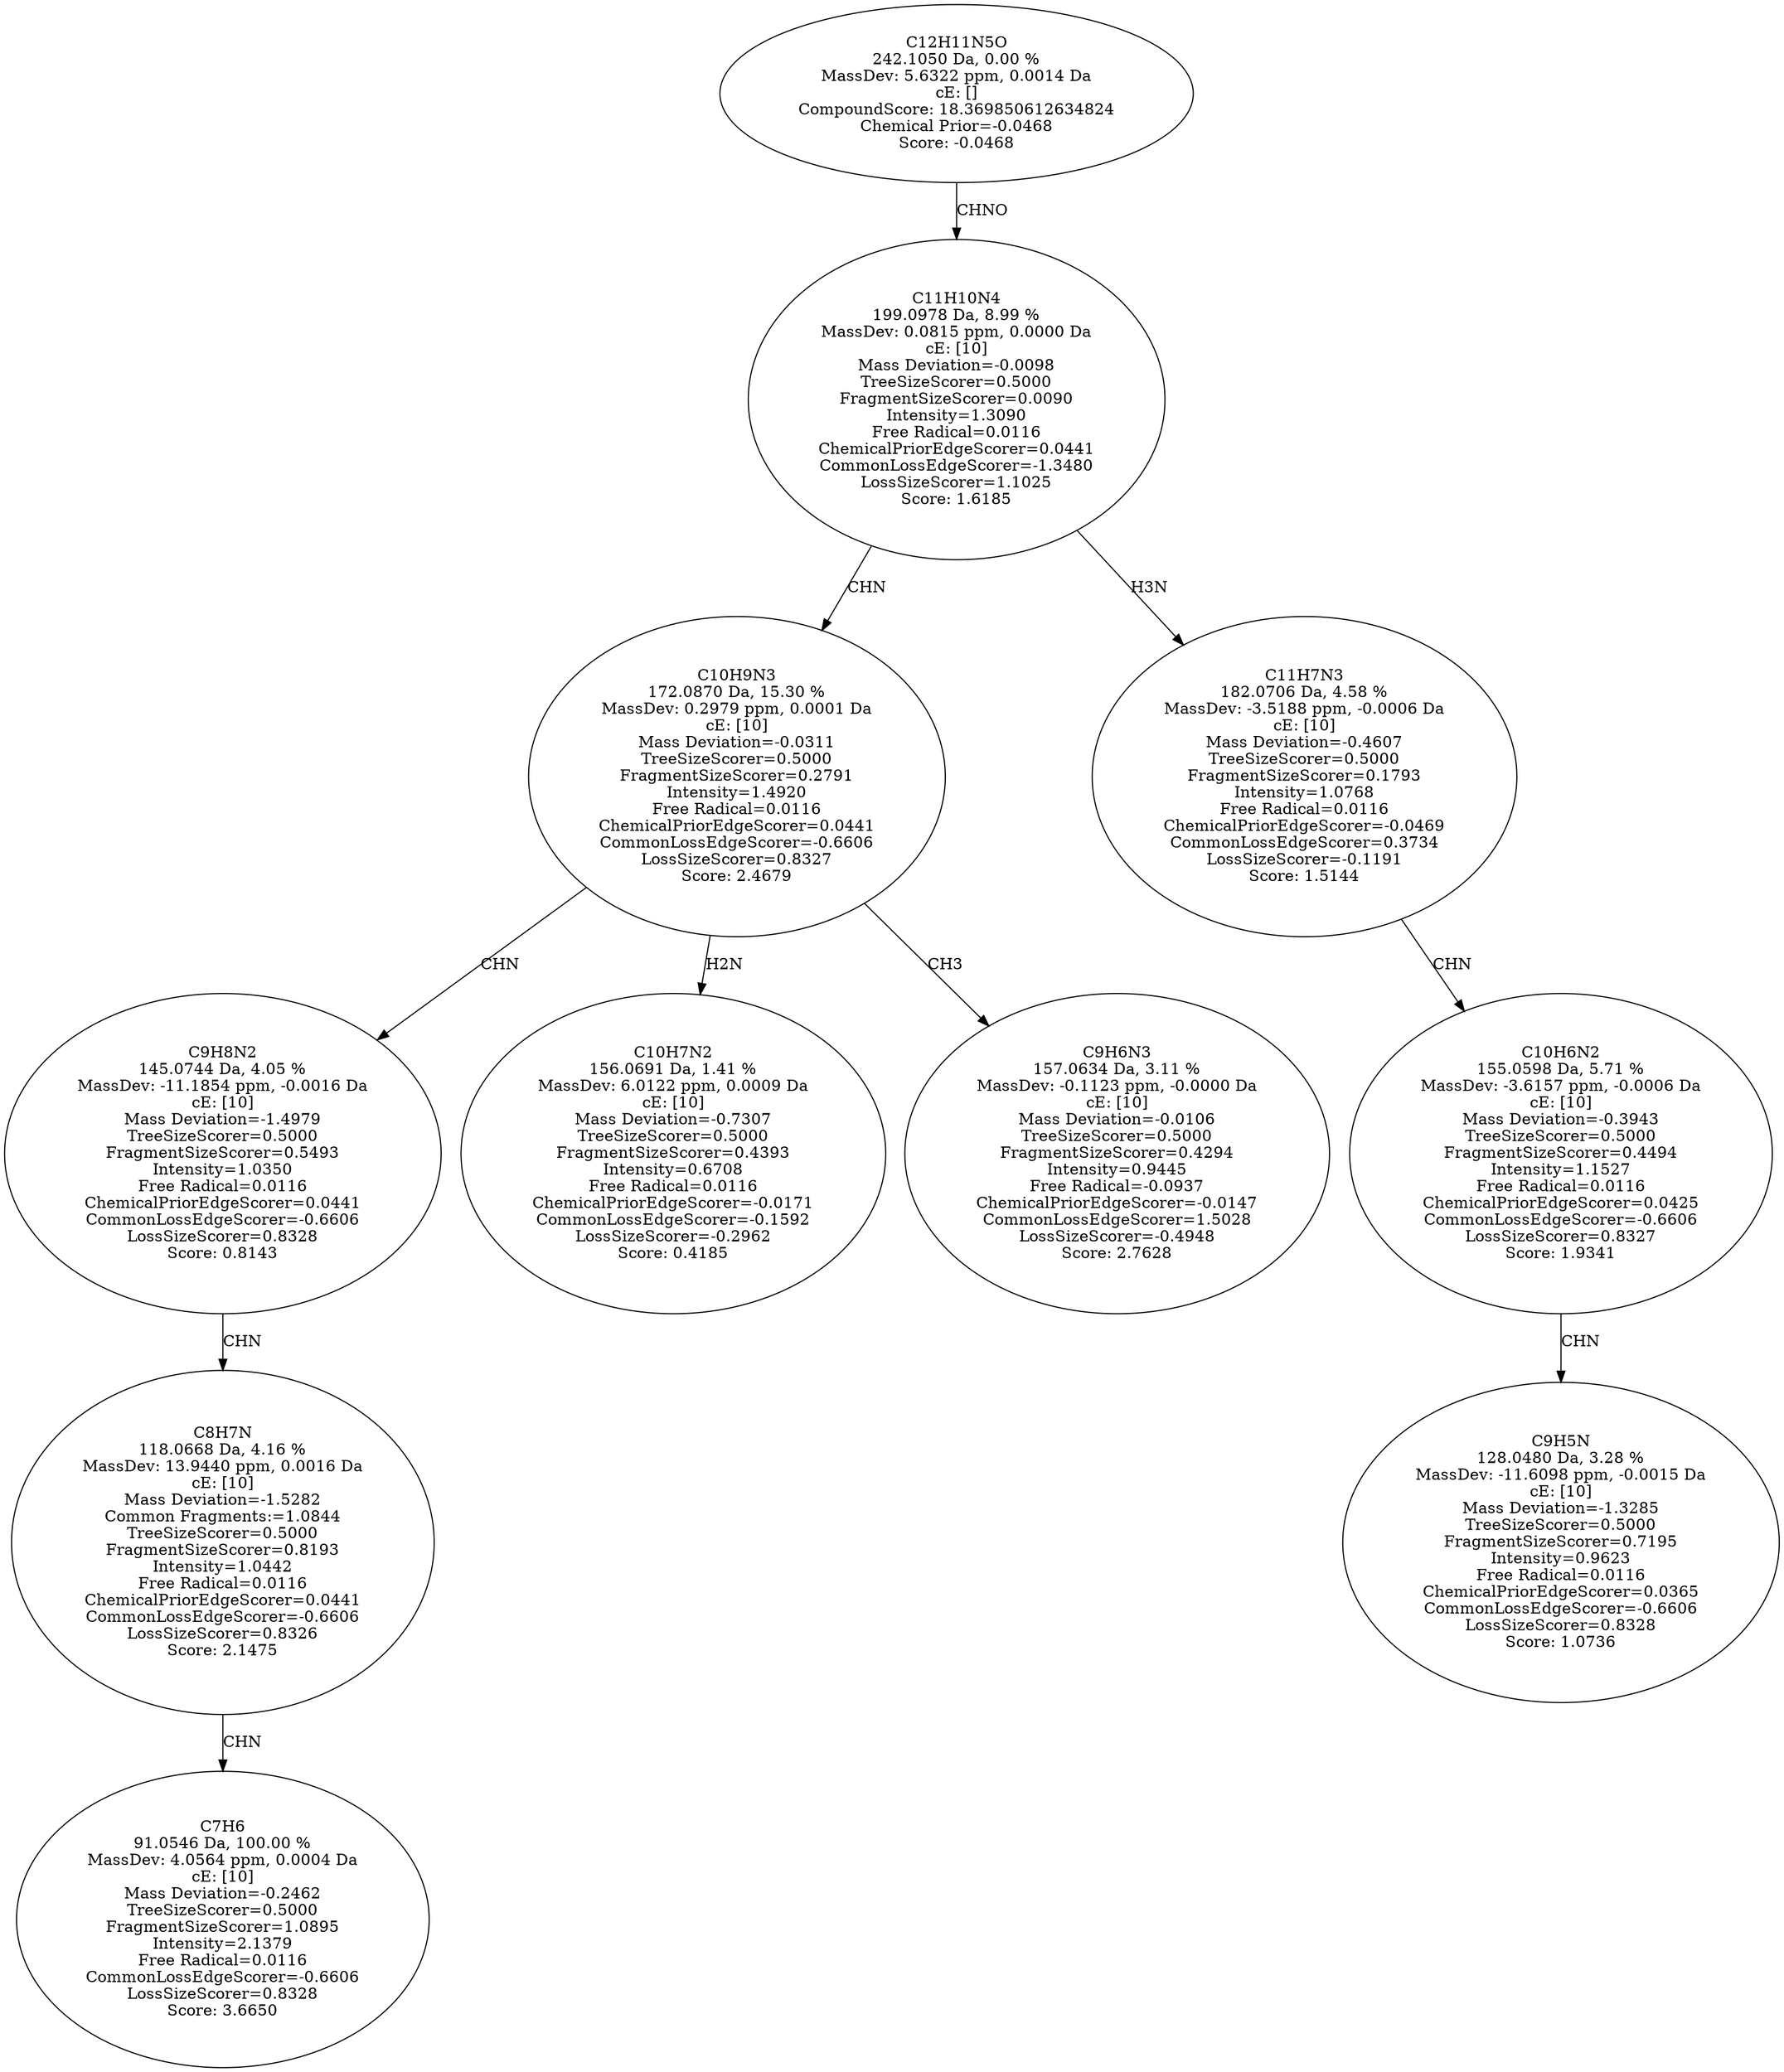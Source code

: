 strict digraph {
v1 [label="C7H6\n91.0546 Da, 100.00 %\nMassDev: 4.0564 ppm, 0.0004 Da\ncE: [10]\nMass Deviation=-0.2462\nTreeSizeScorer=0.5000\nFragmentSizeScorer=1.0895\nIntensity=2.1379\nFree Radical=0.0116\nCommonLossEdgeScorer=-0.6606\nLossSizeScorer=0.8328\nScore: 3.6650"];
v2 [label="C8H7N\n118.0668 Da, 4.16 %\nMassDev: 13.9440 ppm, 0.0016 Da\ncE: [10]\nMass Deviation=-1.5282\nCommon Fragments:=1.0844\nTreeSizeScorer=0.5000\nFragmentSizeScorer=0.8193\nIntensity=1.0442\nFree Radical=0.0116\nChemicalPriorEdgeScorer=0.0441\nCommonLossEdgeScorer=-0.6606\nLossSizeScorer=0.8326\nScore: 2.1475"];
v3 [label="C9H8N2\n145.0744 Da, 4.05 %\nMassDev: -11.1854 ppm, -0.0016 Da\ncE: [10]\nMass Deviation=-1.4979\nTreeSizeScorer=0.5000\nFragmentSizeScorer=0.5493\nIntensity=1.0350\nFree Radical=0.0116\nChemicalPriorEdgeScorer=0.0441\nCommonLossEdgeScorer=-0.6606\nLossSizeScorer=0.8328\nScore: 0.8143"];
v4 [label="C10H7N2\n156.0691 Da, 1.41 %\nMassDev: 6.0122 ppm, 0.0009 Da\ncE: [10]\nMass Deviation=-0.7307\nTreeSizeScorer=0.5000\nFragmentSizeScorer=0.4393\nIntensity=0.6708\nFree Radical=0.0116\nChemicalPriorEdgeScorer=-0.0171\nCommonLossEdgeScorer=-0.1592\nLossSizeScorer=-0.2962\nScore: 0.4185"];
v5 [label="C9H6N3\n157.0634 Da, 3.11 %\nMassDev: -0.1123 ppm, -0.0000 Da\ncE: [10]\nMass Deviation=-0.0106\nTreeSizeScorer=0.5000\nFragmentSizeScorer=0.4294\nIntensity=0.9445\nFree Radical=-0.0937\nChemicalPriorEdgeScorer=-0.0147\nCommonLossEdgeScorer=1.5028\nLossSizeScorer=-0.4948\nScore: 2.7628"];
v6 [label="C10H9N3\n172.0870 Da, 15.30 %\nMassDev: 0.2979 ppm, 0.0001 Da\ncE: [10]\nMass Deviation=-0.0311\nTreeSizeScorer=0.5000\nFragmentSizeScorer=0.2791\nIntensity=1.4920\nFree Radical=0.0116\nChemicalPriorEdgeScorer=0.0441\nCommonLossEdgeScorer=-0.6606\nLossSizeScorer=0.8327\nScore: 2.4679"];
v7 [label="C9H5N\n128.0480 Da, 3.28 %\nMassDev: -11.6098 ppm, -0.0015 Da\ncE: [10]\nMass Deviation=-1.3285\nTreeSizeScorer=0.5000\nFragmentSizeScorer=0.7195\nIntensity=0.9623\nFree Radical=0.0116\nChemicalPriorEdgeScorer=0.0365\nCommonLossEdgeScorer=-0.6606\nLossSizeScorer=0.8328\nScore: 1.0736"];
v8 [label="C10H6N2\n155.0598 Da, 5.71 %\nMassDev: -3.6157 ppm, -0.0006 Da\ncE: [10]\nMass Deviation=-0.3943\nTreeSizeScorer=0.5000\nFragmentSizeScorer=0.4494\nIntensity=1.1527\nFree Radical=0.0116\nChemicalPriorEdgeScorer=0.0425\nCommonLossEdgeScorer=-0.6606\nLossSizeScorer=0.8327\nScore: 1.9341"];
v9 [label="C11H7N3\n182.0706 Da, 4.58 %\nMassDev: -3.5188 ppm, -0.0006 Da\ncE: [10]\nMass Deviation=-0.4607\nTreeSizeScorer=0.5000\nFragmentSizeScorer=0.1793\nIntensity=1.0768\nFree Radical=0.0116\nChemicalPriorEdgeScorer=-0.0469\nCommonLossEdgeScorer=0.3734\nLossSizeScorer=-0.1191\nScore: 1.5144"];
v10 [label="C11H10N4\n199.0978 Da, 8.99 %\nMassDev: 0.0815 ppm, 0.0000 Da\ncE: [10]\nMass Deviation=-0.0098\nTreeSizeScorer=0.5000\nFragmentSizeScorer=0.0090\nIntensity=1.3090\nFree Radical=0.0116\nChemicalPriorEdgeScorer=0.0441\nCommonLossEdgeScorer=-1.3480\nLossSizeScorer=1.1025\nScore: 1.6185"];
v11 [label="C12H11N5O\n242.1050 Da, 0.00 %\nMassDev: 5.6322 ppm, 0.0014 Da\ncE: []\nCompoundScore: 18.369850612634824\nChemical Prior=-0.0468\nScore: -0.0468"];
v2 -> v1 [label="CHN"];
v3 -> v2 [label="CHN"];
v6 -> v3 [label="CHN"];
v6 -> v4 [label="H2N"];
v6 -> v5 [label="CH3"];
v10 -> v6 [label="CHN"];
v8 -> v7 [label="CHN"];
v9 -> v8 [label="CHN"];
v10 -> v9 [label="H3N"];
v11 -> v10 [label="CHNO"];
}